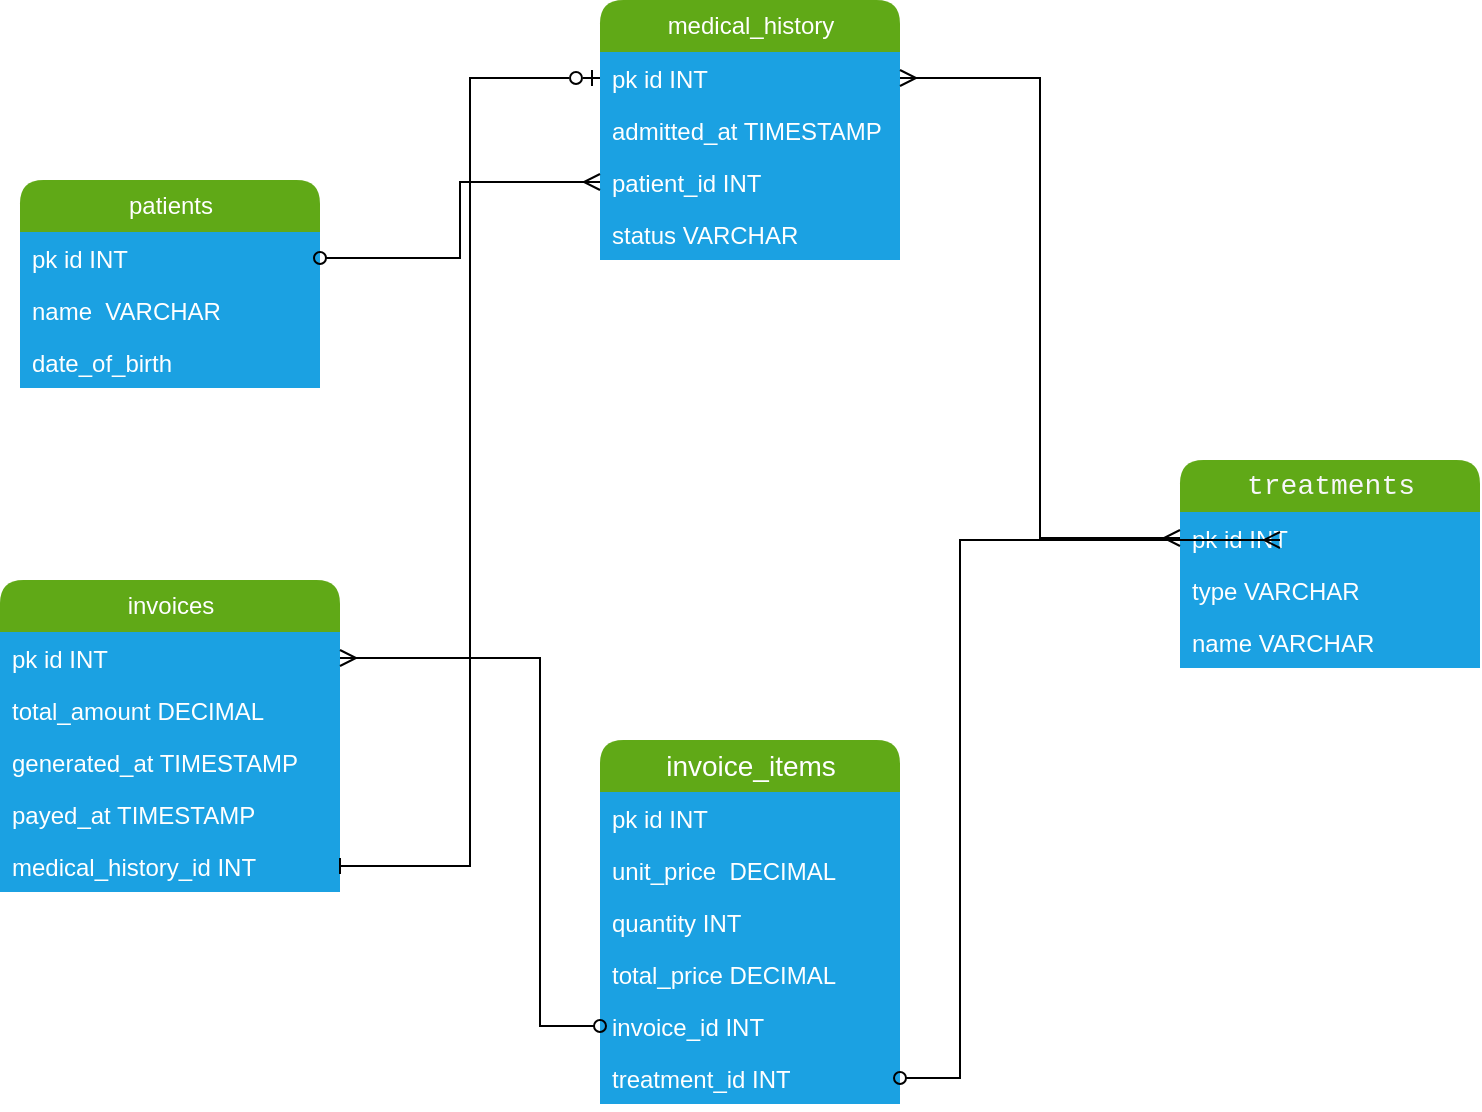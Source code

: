 <mxfile>
    <diagram id="j0LMKL3MAEql4qN83rCw" name="Page-1">
        <mxGraphModel dx="1097" dy="787" grid="1" gridSize="10" guides="1" tooltips="1" connect="1" arrows="1" fold="1" page="1" pageScale="1" pageWidth="850" pageHeight="1100" math="0" shadow="0">
            <root>
                <mxCell id="0"/>
                <mxCell id="1" parent="0"/>
                <mxCell id="2" value="medical_history" style="swimlane;fontStyle=0;childLayout=stackLayout;horizontal=1;startSize=26;fillColor=#60a917;horizontalStack=0;resizeParent=1;resizeParentMax=0;resizeLast=0;collapsible=1;marginBottom=0;html=1;fontColor=#ffffff;strokeColor=none;rounded=1;swimlaneLine=0;shadow=0;glass=0;gradientColor=none;swimlaneFillColor=none;" parent="1" vertex="1">
                    <mxGeometry x="340" y="40" width="150" height="130" as="geometry"/>
                </mxCell>
                <mxCell id="3" value="pk id INT" style="text;strokeColor=none;fillColor=#1ba1e2;align=left;verticalAlign=top;spacingLeft=4;spacingRight=4;overflow=hidden;rotatable=0;points=[[0,0.5],[1,0.5]];portConstraint=eastwest;whiteSpace=wrap;html=1;fontColor=#ffffff;rounded=0;" parent="2" vertex="1">
                    <mxGeometry y="26" width="150" height="26" as="geometry"/>
                </mxCell>
                <mxCell id="4" value="admitted_at TIMESTAMP" style="text;strokeColor=none;fillColor=#1ba1e2;align=left;verticalAlign=top;spacingLeft=4;spacingRight=4;overflow=hidden;rotatable=0;points=[[0,0.5],[1,0.5]];portConstraint=eastwest;whiteSpace=wrap;html=1;fontColor=#ffffff;rounded=0;" parent="2" vertex="1">
                    <mxGeometry y="52" width="150" height="26" as="geometry"/>
                </mxCell>
                <mxCell id="5" value="patient_id INT&lt;br&gt;" style="text;strokeColor=none;fillColor=#1ba1e2;align=left;verticalAlign=top;spacingLeft=4;spacingRight=4;overflow=hidden;rotatable=0;points=[[0,0.5],[1,0.5]];portConstraint=eastwest;whiteSpace=wrap;html=1;fontColor=#ffffff;rounded=0;" parent="2" vertex="1">
                    <mxGeometry y="78" width="150" height="26" as="geometry"/>
                </mxCell>
                <mxCell id="7" value="status VARCHAR" style="text;strokeColor=none;fillColor=#1ba1e2;align=left;verticalAlign=top;spacingLeft=4;spacingRight=4;overflow=hidden;rotatable=0;points=[[0,0.5],[1,0.5]];portConstraint=eastwest;whiteSpace=wrap;html=1;fontColor=#ffffff;rounded=0;" parent="2" vertex="1">
                    <mxGeometry y="104" width="150" height="26" as="geometry"/>
                </mxCell>
                <mxCell id="8" value="patients" style="swimlane;fontStyle=0;childLayout=stackLayout;horizontal=1;startSize=26;fillColor=#60a917;horizontalStack=0;resizeParent=1;resizeParentMax=0;resizeLast=0;collapsible=1;marginBottom=0;html=1;fontColor=#ffffff;strokeColor=none;rounded=1;swimlaneLine=0;shadow=0;glass=0;gradientColor=none;swimlaneFillColor=none;" parent="1" vertex="1">
                    <mxGeometry x="50" y="130" width="150" height="104" as="geometry"/>
                </mxCell>
                <mxCell id="9" value="pk id INT" style="text;strokeColor=none;fillColor=#1ba1e2;align=left;verticalAlign=top;spacingLeft=4;spacingRight=4;overflow=hidden;rotatable=0;points=[[0,0.5],[1,0.5]];portConstraint=eastwest;whiteSpace=wrap;html=1;fontColor=#ffffff;rounded=0;" parent="8" vertex="1">
                    <mxGeometry y="26" width="150" height="26" as="geometry"/>
                </mxCell>
                <mxCell id="10" value="name&amp;nbsp; VARCHAR" style="text;strokeColor=none;fillColor=#1ba1e2;align=left;verticalAlign=top;spacingLeft=4;spacingRight=4;overflow=hidden;rotatable=0;points=[[0,0.5],[1,0.5]];portConstraint=eastwest;whiteSpace=wrap;html=1;fontColor=#ffffff;rounded=0;" parent="8" vertex="1">
                    <mxGeometry y="52" width="150" height="26" as="geometry"/>
                </mxCell>
                <mxCell id="11" value="date_of_birth" style="text;strokeColor=none;fillColor=#1ba1e2;align=left;verticalAlign=top;spacingLeft=4;spacingRight=4;overflow=hidden;rotatable=0;points=[[0,0.5],[1,0.5]];portConstraint=eastwest;whiteSpace=wrap;html=1;fontColor=#ffffff;rounded=0;" parent="8" vertex="1">
                    <mxGeometry y="78" width="150" height="26" as="geometry"/>
                </mxCell>
                <mxCell id="15" style="edgeStyle=orthogonalEdgeStyle;html=1;exitX=0;exitY=0.5;exitDx=0;exitDy=0;entryX=1;entryY=0.5;entryDx=0;entryDy=0;endArrow=oval;endFill=0;startArrow=ERmany;startFill=0;rounded=0;" parent="1" source="5" target="9" edge="1">
                    <mxGeometry relative="1" as="geometry"/>
                </mxCell>
                <mxCell id="16" value="invoices" style="swimlane;fontStyle=0;childLayout=stackLayout;horizontal=1;startSize=26;fillColor=#60a917;horizontalStack=0;resizeParent=1;resizeParentMax=0;resizeLast=0;collapsible=1;marginBottom=0;html=1;fontColor=#ffffff;strokeColor=none;rounded=1;swimlaneLine=0;shadow=0;glass=0;gradientColor=none;swimlaneFillColor=none;" parent="1" vertex="1">
                    <mxGeometry x="40" y="330" width="170" height="156" as="geometry"/>
                </mxCell>
                <mxCell id="17" value="pk id INT" style="text;strokeColor=none;fillColor=#1ba1e2;align=left;verticalAlign=top;spacingLeft=4;spacingRight=4;overflow=hidden;rotatable=0;points=[[0,0.5],[1,0.5]];portConstraint=eastwest;whiteSpace=wrap;html=1;fontColor=#ffffff;rounded=0;" parent="16" vertex="1">
                    <mxGeometry y="26" width="170" height="26" as="geometry"/>
                </mxCell>
                <mxCell id="18" value="total_amount DECIMAL" style="text;strokeColor=none;fillColor=#1ba1e2;align=left;verticalAlign=top;spacingLeft=4;spacingRight=4;overflow=hidden;rotatable=0;points=[[0,0.5],[1,0.5]];portConstraint=eastwest;whiteSpace=wrap;html=1;fontColor=#ffffff;rounded=0;" parent="16" vertex="1">
                    <mxGeometry y="52" width="170" height="26" as="geometry"/>
                </mxCell>
                <mxCell id="19" value="generated_at TIMESTAMP" style="text;strokeColor=none;fillColor=#1ba1e2;align=left;verticalAlign=top;spacingLeft=4;spacingRight=4;overflow=hidden;rotatable=0;points=[[0,0.5],[1,0.5]];portConstraint=eastwest;whiteSpace=wrap;html=1;fontColor=#ffffff;rounded=0;" parent="16" vertex="1">
                    <mxGeometry y="78" width="170" height="26" as="geometry"/>
                </mxCell>
                <mxCell id="20" value="payed_at TIMESTAMP" style="text;strokeColor=none;fillColor=#1ba1e2;align=left;verticalAlign=top;spacingLeft=4;spacingRight=4;overflow=hidden;rotatable=0;points=[[0,0.5],[1,0.5]];portConstraint=eastwest;whiteSpace=wrap;html=1;fontColor=#ffffff;rounded=0;" parent="16" vertex="1">
                    <mxGeometry y="104" width="170" height="26" as="geometry"/>
                </mxCell>
                <mxCell id="21" value="medical_history_id INT" style="text;strokeColor=none;fillColor=#1ba1e2;align=left;verticalAlign=top;spacingLeft=4;spacingRight=4;overflow=hidden;rotatable=0;points=[[0,0.5],[1,0.5]];portConstraint=eastwest;whiteSpace=wrap;html=1;fontColor=#ffffff;rounded=0;" parent="16" vertex="1">
                    <mxGeometry y="130" width="170" height="26" as="geometry"/>
                </mxCell>
                <mxCell id="22" style="edgeStyle=elbowEdgeStyle;html=1;exitX=0;exitY=0.5;exitDx=0;exitDy=0;entryX=1;entryY=0.5;entryDx=0;entryDy=0;endArrow=baseDash;endFill=0;startArrow=ERzeroToOne;startFill=0;rounded=0;" parent="1" source="3" target="21" edge="1">
                    <mxGeometry relative="1" as="geometry"/>
                </mxCell>
                <mxCell id="23" value="&lt;div style=&quot;font-family: Consolas, &amp;quot;Courier New&amp;quot;, monospace; font-size: 14px; line-height: 19px;&quot;&gt;&lt;font color=&quot;#f7f7f8&quot;&gt;treatments&lt;/font&gt;&lt;/div&gt;" style="swimlane;fontStyle=0;childLayout=stackLayout;horizontal=1;startSize=26;fillColor=#60a917;horizontalStack=0;resizeParent=1;resizeParentMax=0;resizeLast=0;collapsible=1;marginBottom=0;html=1;fontColor=#ffffff;strokeColor=none;rounded=1;swimlaneLine=0;shadow=0;glass=0;gradientColor=none;swimlaneFillColor=none;" parent="1" vertex="1">
                    <mxGeometry x="630" y="270" width="150" height="104" as="geometry"/>
                </mxCell>
                <mxCell id="24" value="pk id INT" style="text;strokeColor=none;fillColor=#1ba1e2;align=left;verticalAlign=top;spacingLeft=4;spacingRight=4;overflow=hidden;rotatable=0;points=[[0,0.5],[1,0.5]];portConstraint=eastwest;whiteSpace=wrap;html=1;fontColor=#ffffff;rounded=0;" parent="23" vertex="1">
                    <mxGeometry y="26" width="150" height="26" as="geometry"/>
                </mxCell>
                <mxCell id="25" value="type VARCHAR" style="text;strokeColor=none;fillColor=#1ba1e2;align=left;verticalAlign=top;spacingLeft=4;spacingRight=4;overflow=hidden;rotatable=0;points=[[0,0.5],[1,0.5]];portConstraint=eastwest;whiteSpace=wrap;html=1;fontColor=#ffffff;rounded=0;" parent="23" vertex="1">
                    <mxGeometry y="52" width="150" height="26" as="geometry"/>
                </mxCell>
                <mxCell id="26" value="name VARCHAR" style="text;strokeColor=none;fillColor=#1ba1e2;align=left;verticalAlign=top;spacingLeft=4;spacingRight=4;overflow=hidden;rotatable=0;points=[[0,0.5],[1,0.5]];portConstraint=eastwest;whiteSpace=wrap;html=1;fontColor=#ffffff;rounded=0;" parent="23" vertex="1">
                    <mxGeometry y="78" width="150" height="26" as="geometry"/>
                </mxCell>
                <mxCell id="28" style="edgeStyle=elbowEdgeStyle;html=1;exitX=1;exitY=0.5;exitDx=0;exitDy=0;entryX=0;entryY=0.5;entryDx=0;entryDy=0;fontColor=#f7f7f8;endArrow=ERmany;endFill=0;startArrow=ERmany;startFill=0;rounded=0;" parent="1" source="3" target="24" edge="1">
                    <mxGeometry relative="1" as="geometry"/>
                </mxCell>
                <mxCell id="29" value="&lt;font style=&quot;font-size: 14px;&quot;&gt;invoice_items&lt;/font&gt;" style="swimlane;fontStyle=0;childLayout=stackLayout;horizontal=1;startSize=26;fillColor=#60a917;horizontalStack=0;resizeParent=1;resizeParentMax=0;resizeLast=0;collapsible=1;marginBottom=0;html=1;fontColor=#ffffff;strokeColor=none;rounded=1;swimlaneLine=0;shadow=0;glass=0;gradientColor=none;swimlaneFillColor=none;" parent="1" vertex="1">
                    <mxGeometry x="340" y="410" width="150" height="182" as="geometry"/>
                </mxCell>
                <mxCell id="30" value="&lt;font style=&quot;font-size: 12px;&quot;&gt;pk id INT&lt;/font&gt;" style="text;strokeColor=none;fillColor=#1ba1e2;align=left;verticalAlign=top;spacingLeft=4;spacingRight=4;overflow=hidden;rotatable=0;points=[[0,0.5],[1,0.5]];portConstraint=eastwest;whiteSpace=wrap;html=1;fontColor=#ffffff;rounded=0;" parent="29" vertex="1">
                    <mxGeometry y="26" width="150" height="26" as="geometry"/>
                </mxCell>
                <mxCell id="31" value="unit_price&amp;nbsp; DECIMAL" style="text;strokeColor=none;fillColor=#1ba1e2;align=left;verticalAlign=top;spacingLeft=4;spacingRight=4;overflow=hidden;rotatable=0;points=[[0,0.5],[1,0.5]];portConstraint=eastwest;whiteSpace=wrap;html=1;fontColor=#ffffff;rounded=0;" parent="29" vertex="1">
                    <mxGeometry y="52" width="150" height="26" as="geometry"/>
                </mxCell>
                <mxCell id="32" value="quantity INT" style="text;strokeColor=none;fillColor=#1ba1e2;align=left;verticalAlign=top;spacingLeft=4;spacingRight=4;overflow=hidden;rotatable=0;points=[[0,0.5],[1,0.5]];portConstraint=eastwest;whiteSpace=wrap;html=1;fontColor=#ffffff;rounded=0;" parent="29" vertex="1">
                    <mxGeometry y="78" width="150" height="26" as="geometry"/>
                </mxCell>
                <mxCell id="33" value="total_price DECIMAL" style="text;strokeColor=none;fillColor=#1ba1e2;align=left;verticalAlign=top;spacingLeft=4;spacingRight=4;overflow=hidden;rotatable=0;points=[[0,0.5],[1,0.5]];portConstraint=eastwest;whiteSpace=wrap;html=1;fontColor=#ffffff;rounded=0;" parent="29" vertex="1">
                    <mxGeometry y="104" width="150" height="26" as="geometry"/>
                </mxCell>
                <mxCell id="34" value="invoice_id INT" style="text;strokeColor=none;fillColor=#1ba1e2;align=left;verticalAlign=top;spacingLeft=4;spacingRight=4;overflow=hidden;rotatable=0;points=[[0,0.5],[1,0.5]];portConstraint=eastwest;whiteSpace=wrap;html=1;fontColor=#ffffff;rounded=0;" parent="29" vertex="1">
                    <mxGeometry y="130" width="150" height="26" as="geometry"/>
                </mxCell>
                <mxCell id="35" value="treatment_id INT" style="text;strokeColor=none;fillColor=#1ba1e2;align=left;verticalAlign=top;spacingLeft=4;spacingRight=4;overflow=hidden;rotatable=0;points=[[0,0.5],[1,0.5]];portConstraint=eastwest;whiteSpace=wrap;html=1;fontColor=#ffffff;rounded=0;" parent="29" vertex="1">
                    <mxGeometry y="156" width="150" height="26" as="geometry"/>
                </mxCell>
                <mxCell id="36" style="edgeStyle=elbowEdgeStyle;html=1;fontSize=12;fontColor=#f7f7f8;startArrow=ERmany;startFill=0;endArrow=oval;endFill=0;rounded=0;entryX=1;entryY=0.5;entryDx=0;entryDy=0;" parent="1" edge="1" target="35">
                    <mxGeometry relative="1" as="geometry">
                        <mxPoint x="680" y="310" as="sourcePoint"/>
                        <mxPoint x="490" y="590" as="targetPoint"/>
                        <Array as="points">
                            <mxPoint x="520" y="620"/>
                        </Array>
                    </mxGeometry>
                </mxCell>
                <mxCell id="37" style="edgeStyle=elbowEdgeStyle;html=1;exitX=1;exitY=0.5;exitDx=0;exitDy=0;entryX=0;entryY=0.5;entryDx=0;entryDy=0;fontSize=12;fontColor=#f7f7f8;startArrow=ERmany;startFill=0;endArrow=oval;endFill=0;rounded=0;" parent="1" source="17" target="34" edge="1">
                    <mxGeometry relative="1" as="geometry">
                        <Array as="points">
                            <mxPoint x="310" y="470"/>
                        </Array>
                    </mxGeometry>
                </mxCell>
            </root>
        </mxGraphModel>
    </diagram>
</mxfile>